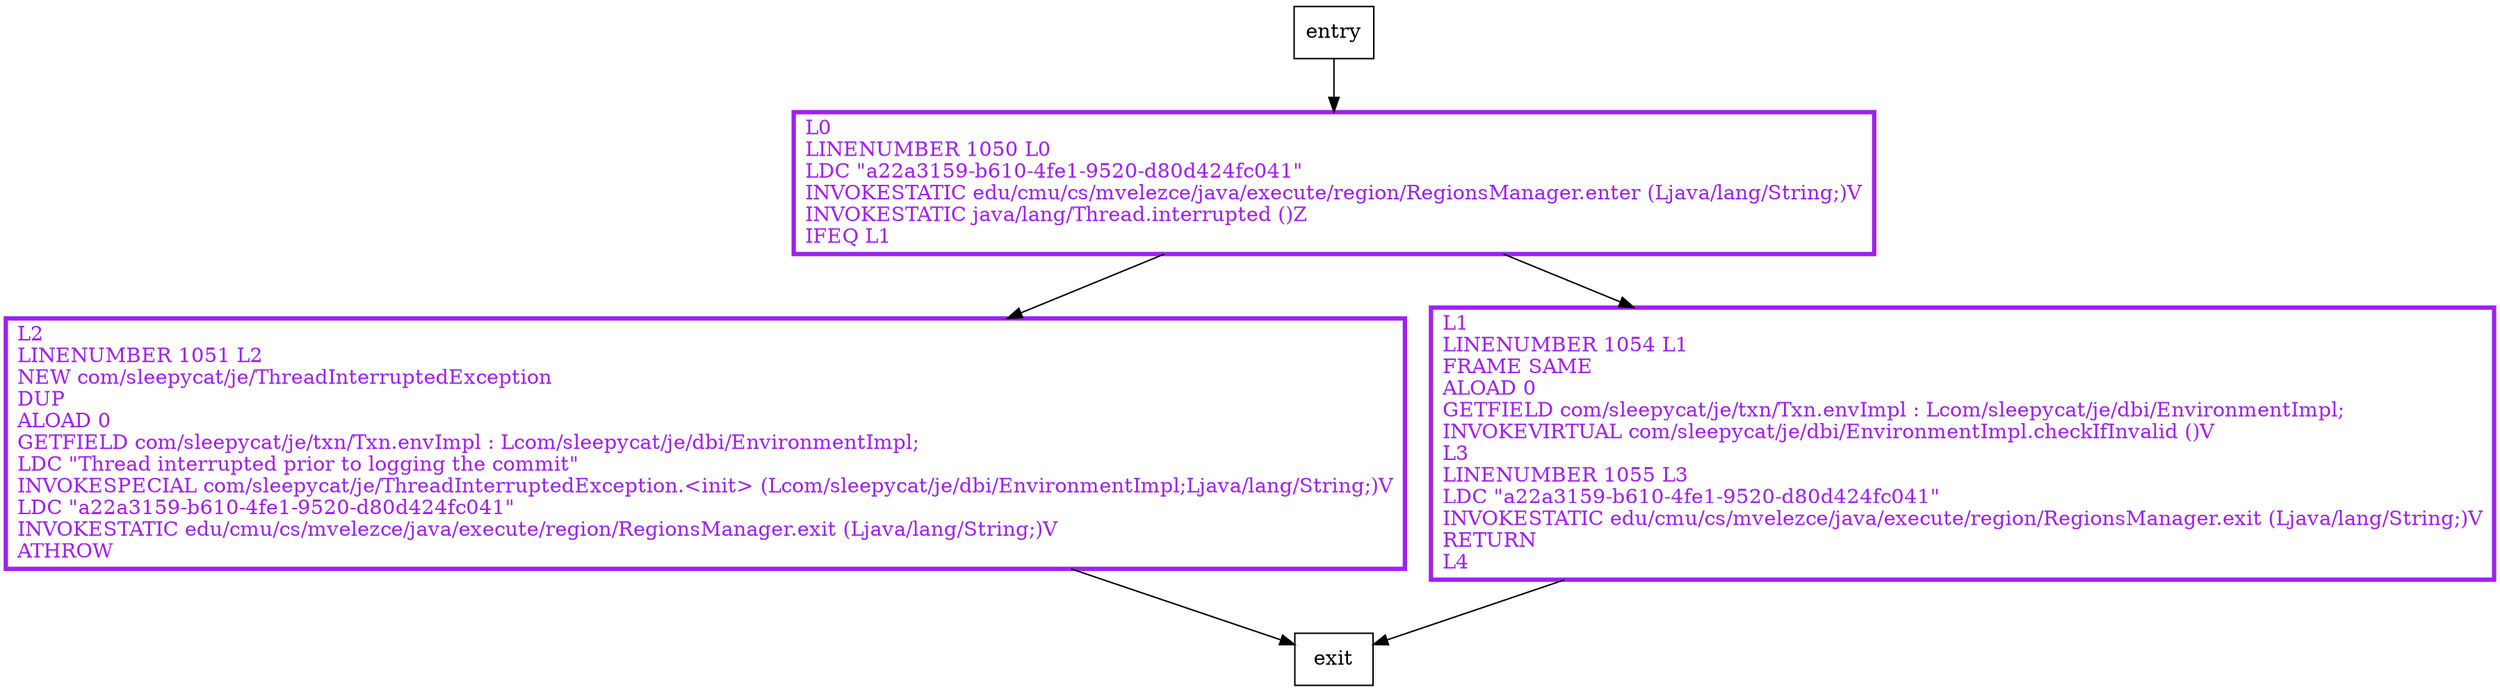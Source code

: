 digraph preLogCommitCheck {
node [shape=record];
934648607 [label="L0\lLINENUMBER 1050 L0\lLDC \"a22a3159-b610-4fe1-9520-d80d424fc041\"\lINVOKESTATIC edu/cmu/cs/mvelezce/java/execute/region/RegionsManager.enter (Ljava/lang/String;)V\lINVOKESTATIC java/lang/Thread.interrupted ()Z\lIFEQ L1\l"];
2058653827 [label="L2\lLINENUMBER 1051 L2\lNEW com/sleepycat/je/ThreadInterruptedException\lDUP\lALOAD 0\lGETFIELD com/sleepycat/je/txn/Txn.envImpl : Lcom/sleepycat/je/dbi/EnvironmentImpl;\lLDC \"Thread interrupted prior to logging the commit\"\lINVOKESPECIAL com/sleepycat/je/ThreadInterruptedException.\<init\> (Lcom/sleepycat/je/dbi/EnvironmentImpl;Ljava/lang/String;)V\lLDC \"a22a3159-b610-4fe1-9520-d80d424fc041\"\lINVOKESTATIC edu/cmu/cs/mvelezce/java/execute/region/RegionsManager.exit (Ljava/lang/String;)V\lATHROW\l"];
1612712032 [label="L1\lLINENUMBER 1054 L1\lFRAME SAME\lALOAD 0\lGETFIELD com/sleepycat/je/txn/Txn.envImpl : Lcom/sleepycat/je/dbi/EnvironmentImpl;\lINVOKEVIRTUAL com/sleepycat/je/dbi/EnvironmentImpl.checkIfInvalid ()V\lL3\lLINENUMBER 1055 L3\lLDC \"a22a3159-b610-4fe1-9520-d80d424fc041\"\lINVOKESTATIC edu/cmu/cs/mvelezce/java/execute/region/RegionsManager.exit (Ljava/lang/String;)V\lRETURN\lL4\l"];
entry;
exit;
entry -> 934648607
934648607 -> 2058653827
934648607 -> 1612712032
2058653827 -> exit
1612712032 -> exit
934648607[fontcolor="purple", penwidth=3, color="purple"];
2058653827[fontcolor="purple", penwidth=3, color="purple"];
1612712032[fontcolor="purple", penwidth=3, color="purple"];
}
